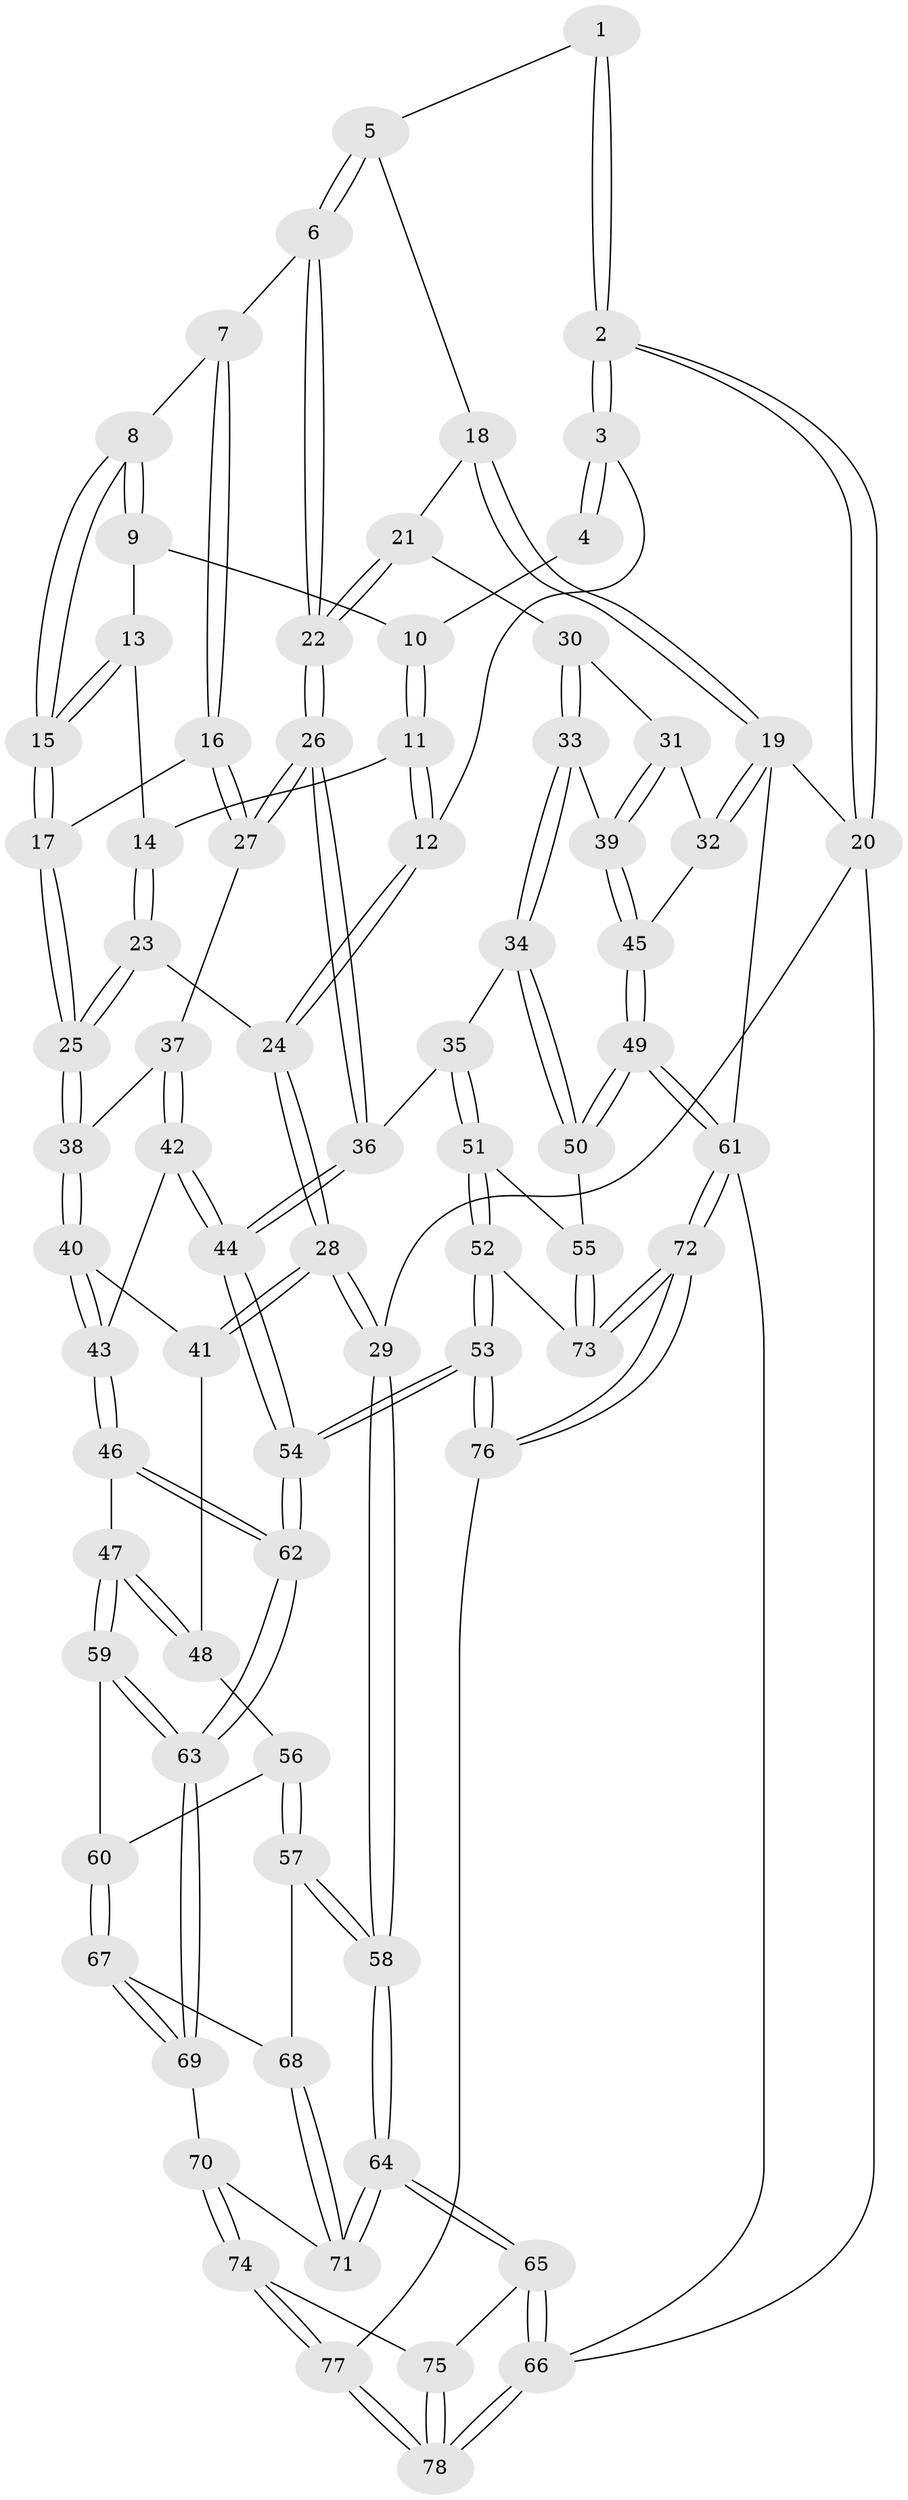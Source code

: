 // Generated by graph-tools (version 1.1) at 2025/38/03/09/25 02:38:34]
// undirected, 78 vertices, 192 edges
graph export_dot {
graph [start="1"]
  node [color=gray90,style=filled];
  1 [pos="+0.28936313986368467+0"];
  2 [pos="+0+0"];
  3 [pos="+0.16296774129685787+0.10085287225037082"];
  4 [pos="+0.2831624905217751+0"];
  5 [pos="+0.5924075828529077+0"];
  6 [pos="+0.5875090358539503+0"];
  7 [pos="+0.3969749918989427+0.07365060744724881"];
  8 [pos="+0.37472321789109153+0.08259428773130917"];
  9 [pos="+0.33607354675983253+0.05594116042347804"];
  10 [pos="+0.2832754112305413+0"];
  11 [pos="+0.2722724255647926+0.024197868624550197"];
  12 [pos="+0.16823120630496127+0.11002554742091915"];
  13 [pos="+0.314405963650349+0.09441428094877319"];
  14 [pos="+0.28158153948796355+0.09356092792675944"];
  15 [pos="+0.35453883012880905+0.11616456302909152"];
  16 [pos="+0.4465431639580334+0.2339642265193982"];
  17 [pos="+0.34056606510661075+0.21277730038741582"];
  18 [pos="+0.7699703101268612+0"];
  19 [pos="+1+0"];
  20 [pos="+0+0"];
  21 [pos="+0.8878558689693767+0.1504896991039132"];
  22 [pos="+0.6314444822284737+0.19477635563090137"];
  23 [pos="+0.2287655769253594+0.2345329766528777"];
  24 [pos="+0.18307438821527897+0.22021649603507426"];
  25 [pos="+0.2301892473450414+0.23541537134588167"];
  26 [pos="+0.6080512451716436+0.2575457074472733"];
  27 [pos="+0.5527248677136811+0.2715112429176999"];
  28 [pos="+0+0.31465575784789873"];
  29 [pos="+0+0.31628057743153715"];
  30 [pos="+0.9425781953869254+0.16939559002396676"];
  31 [pos="+1+0.17376832636609102"];
  32 [pos="+1+0.1728343831012274"];
  33 [pos="+0.8065313383825955+0.4058698408935897"];
  34 [pos="+0.7966203217199818+0.4104399723882865"];
  35 [pos="+0.7332925976749507+0.3978214415363009"];
  36 [pos="+0.6742951007749441+0.36233821376929315"];
  37 [pos="+0.49732121840099247+0.329447229979572"];
  38 [pos="+0.25591895396188014+0.3379291419422961"];
  39 [pos="+0.828320790551333+0.4028303934043069"];
  40 [pos="+0.2604567357510198+0.41131499525940574"];
  41 [pos="+0.10977499696903247+0.4266962553679954"];
  42 [pos="+0.41920433912911037+0.4364690031649158"];
  43 [pos="+0.31106500329664255+0.4884032481007071"];
  44 [pos="+0.5537361001203425+0.5812031546818367"];
  45 [pos="+1+0.38001793795923994"];
  46 [pos="+0.30940295991409095+0.4960926259591061"];
  47 [pos="+0.20612890756804125+0.5580099712440544"];
  48 [pos="+0.15039481071821137+0.5282960620988256"];
  49 [pos="+1+0.6118463154172961"];
  50 [pos="+0.9340623402126529+0.649604935841618"];
  51 [pos="+0.7126079093142648+0.7440552015027282"];
  52 [pos="+0.6444342987663358+0.7992265222126036"];
  53 [pos="+0.5470030844534174+0.839438285882417"];
  54 [pos="+0.5363840967626499+0.8277624618938092"];
  55 [pos="+0.9234516309701534+0.6580222678480022"];
  56 [pos="+0.048831178093887956+0.5522349674238187"];
  57 [pos="+0+0.5538296122836786"];
  58 [pos="+0+0.5366109127668373"];
  59 [pos="+0.18611995491394728+0.6075537029605813"];
  60 [pos="+0.17469518129508202+0.6195201772573002"];
  61 [pos="+1+1"];
  62 [pos="+0.4542171961480866+0.7870795940428498"];
  63 [pos="+0.4133912292722751+0.785744378588923"];
  64 [pos="+0+0.7143364210333012"];
  65 [pos="+0+0.7539876361161547"];
  66 [pos="+0+1"];
  67 [pos="+0.17077147113089883+0.6258401184014905"];
  68 [pos="+0.13995532562004673+0.6313402983032349"];
  69 [pos="+0.17159508589034161+0.8093334392750774"];
  70 [pos="+0.132681485359188+0.8294143575855718"];
  71 [pos="+0+0.7550330018776839"];
  72 [pos="+1+1"];
  73 [pos="+0.9486447925004983+0.9305234394256156"];
  74 [pos="+0.13405803927124543+0.8551216503827883"];
  75 [pos="+0.09362536593344054+1"];
  76 [pos="+0.5357404627917569+1"];
  77 [pos="+0.3707927207970364+1"];
  78 [pos="+0.08757870334932844+1"];
  1 -- 2;
  1 -- 2;
  1 -- 5;
  2 -- 3;
  2 -- 3;
  2 -- 20;
  2 -- 20;
  3 -- 4;
  3 -- 4;
  3 -- 12;
  4 -- 10;
  5 -- 6;
  5 -- 6;
  5 -- 18;
  6 -- 7;
  6 -- 22;
  6 -- 22;
  7 -- 8;
  7 -- 16;
  7 -- 16;
  8 -- 9;
  8 -- 9;
  8 -- 15;
  8 -- 15;
  9 -- 10;
  9 -- 13;
  10 -- 11;
  10 -- 11;
  11 -- 12;
  11 -- 12;
  11 -- 14;
  12 -- 24;
  12 -- 24;
  13 -- 14;
  13 -- 15;
  13 -- 15;
  14 -- 23;
  14 -- 23;
  15 -- 17;
  15 -- 17;
  16 -- 17;
  16 -- 27;
  16 -- 27;
  17 -- 25;
  17 -- 25;
  18 -- 19;
  18 -- 19;
  18 -- 21;
  19 -- 20;
  19 -- 32;
  19 -- 32;
  19 -- 61;
  20 -- 29;
  20 -- 66;
  21 -- 22;
  21 -- 22;
  21 -- 30;
  22 -- 26;
  22 -- 26;
  23 -- 24;
  23 -- 25;
  23 -- 25;
  24 -- 28;
  24 -- 28;
  25 -- 38;
  25 -- 38;
  26 -- 27;
  26 -- 27;
  26 -- 36;
  26 -- 36;
  27 -- 37;
  28 -- 29;
  28 -- 29;
  28 -- 41;
  28 -- 41;
  29 -- 58;
  29 -- 58;
  30 -- 31;
  30 -- 33;
  30 -- 33;
  31 -- 32;
  31 -- 39;
  31 -- 39;
  32 -- 45;
  33 -- 34;
  33 -- 34;
  33 -- 39;
  34 -- 35;
  34 -- 50;
  34 -- 50;
  35 -- 36;
  35 -- 51;
  35 -- 51;
  36 -- 44;
  36 -- 44;
  37 -- 38;
  37 -- 42;
  37 -- 42;
  38 -- 40;
  38 -- 40;
  39 -- 45;
  39 -- 45;
  40 -- 41;
  40 -- 43;
  40 -- 43;
  41 -- 48;
  42 -- 43;
  42 -- 44;
  42 -- 44;
  43 -- 46;
  43 -- 46;
  44 -- 54;
  44 -- 54;
  45 -- 49;
  45 -- 49;
  46 -- 47;
  46 -- 62;
  46 -- 62;
  47 -- 48;
  47 -- 48;
  47 -- 59;
  47 -- 59;
  48 -- 56;
  49 -- 50;
  49 -- 50;
  49 -- 61;
  49 -- 61;
  50 -- 55;
  51 -- 52;
  51 -- 52;
  51 -- 55;
  52 -- 53;
  52 -- 53;
  52 -- 73;
  53 -- 54;
  53 -- 54;
  53 -- 76;
  53 -- 76;
  54 -- 62;
  54 -- 62;
  55 -- 73;
  55 -- 73;
  56 -- 57;
  56 -- 57;
  56 -- 60;
  57 -- 58;
  57 -- 58;
  57 -- 68;
  58 -- 64;
  58 -- 64;
  59 -- 60;
  59 -- 63;
  59 -- 63;
  60 -- 67;
  60 -- 67;
  61 -- 72;
  61 -- 72;
  61 -- 66;
  62 -- 63;
  62 -- 63;
  63 -- 69;
  63 -- 69;
  64 -- 65;
  64 -- 65;
  64 -- 71;
  64 -- 71;
  65 -- 66;
  65 -- 66;
  65 -- 75;
  66 -- 78;
  66 -- 78;
  67 -- 68;
  67 -- 69;
  67 -- 69;
  68 -- 71;
  68 -- 71;
  69 -- 70;
  70 -- 71;
  70 -- 74;
  70 -- 74;
  72 -- 73;
  72 -- 73;
  72 -- 76;
  72 -- 76;
  74 -- 75;
  74 -- 77;
  74 -- 77;
  75 -- 78;
  75 -- 78;
  76 -- 77;
  77 -- 78;
  77 -- 78;
}
